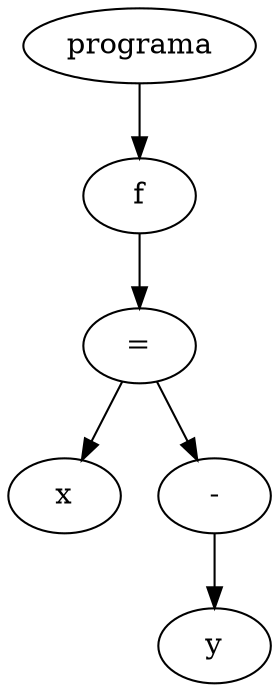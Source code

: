 digraph G {
node_0xebb680 [label="programa"]
node_0xebb630 [label="f"]
node_0xebb680 -> node_0xebb630
node_0xebb5c0 [label="="]
node_0xebb630 -> node_0xebb5c0
node_0xebb480 [label="x"]
node_0xebb5c0 -> node_0xebb480
node_0xebb4d0 [label="-"]
node_0xebb5c0 -> node_0xebb4d0
node_0xebb570 [label="y"]
node_0xebb4d0 -> node_0xebb570
}
